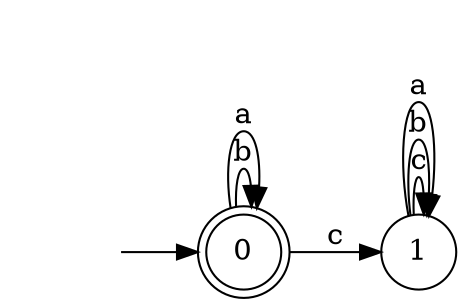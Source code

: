digraph {
  rankdir=LR;
  0 [label="0", shape = doublecircle];
  0 -> 1 [label="c"];
  0 -> 0 [label="b"];
  0 -> 0 [label="a"];
  1 [label="1", shape = circle];
  1 -> 1 [label="c"];
  1 -> 1 [label="b"];
  1 -> 1 [label="a"];
  2 [label="", shape = plaintext];
  2 -> 0 [label=""];
}
